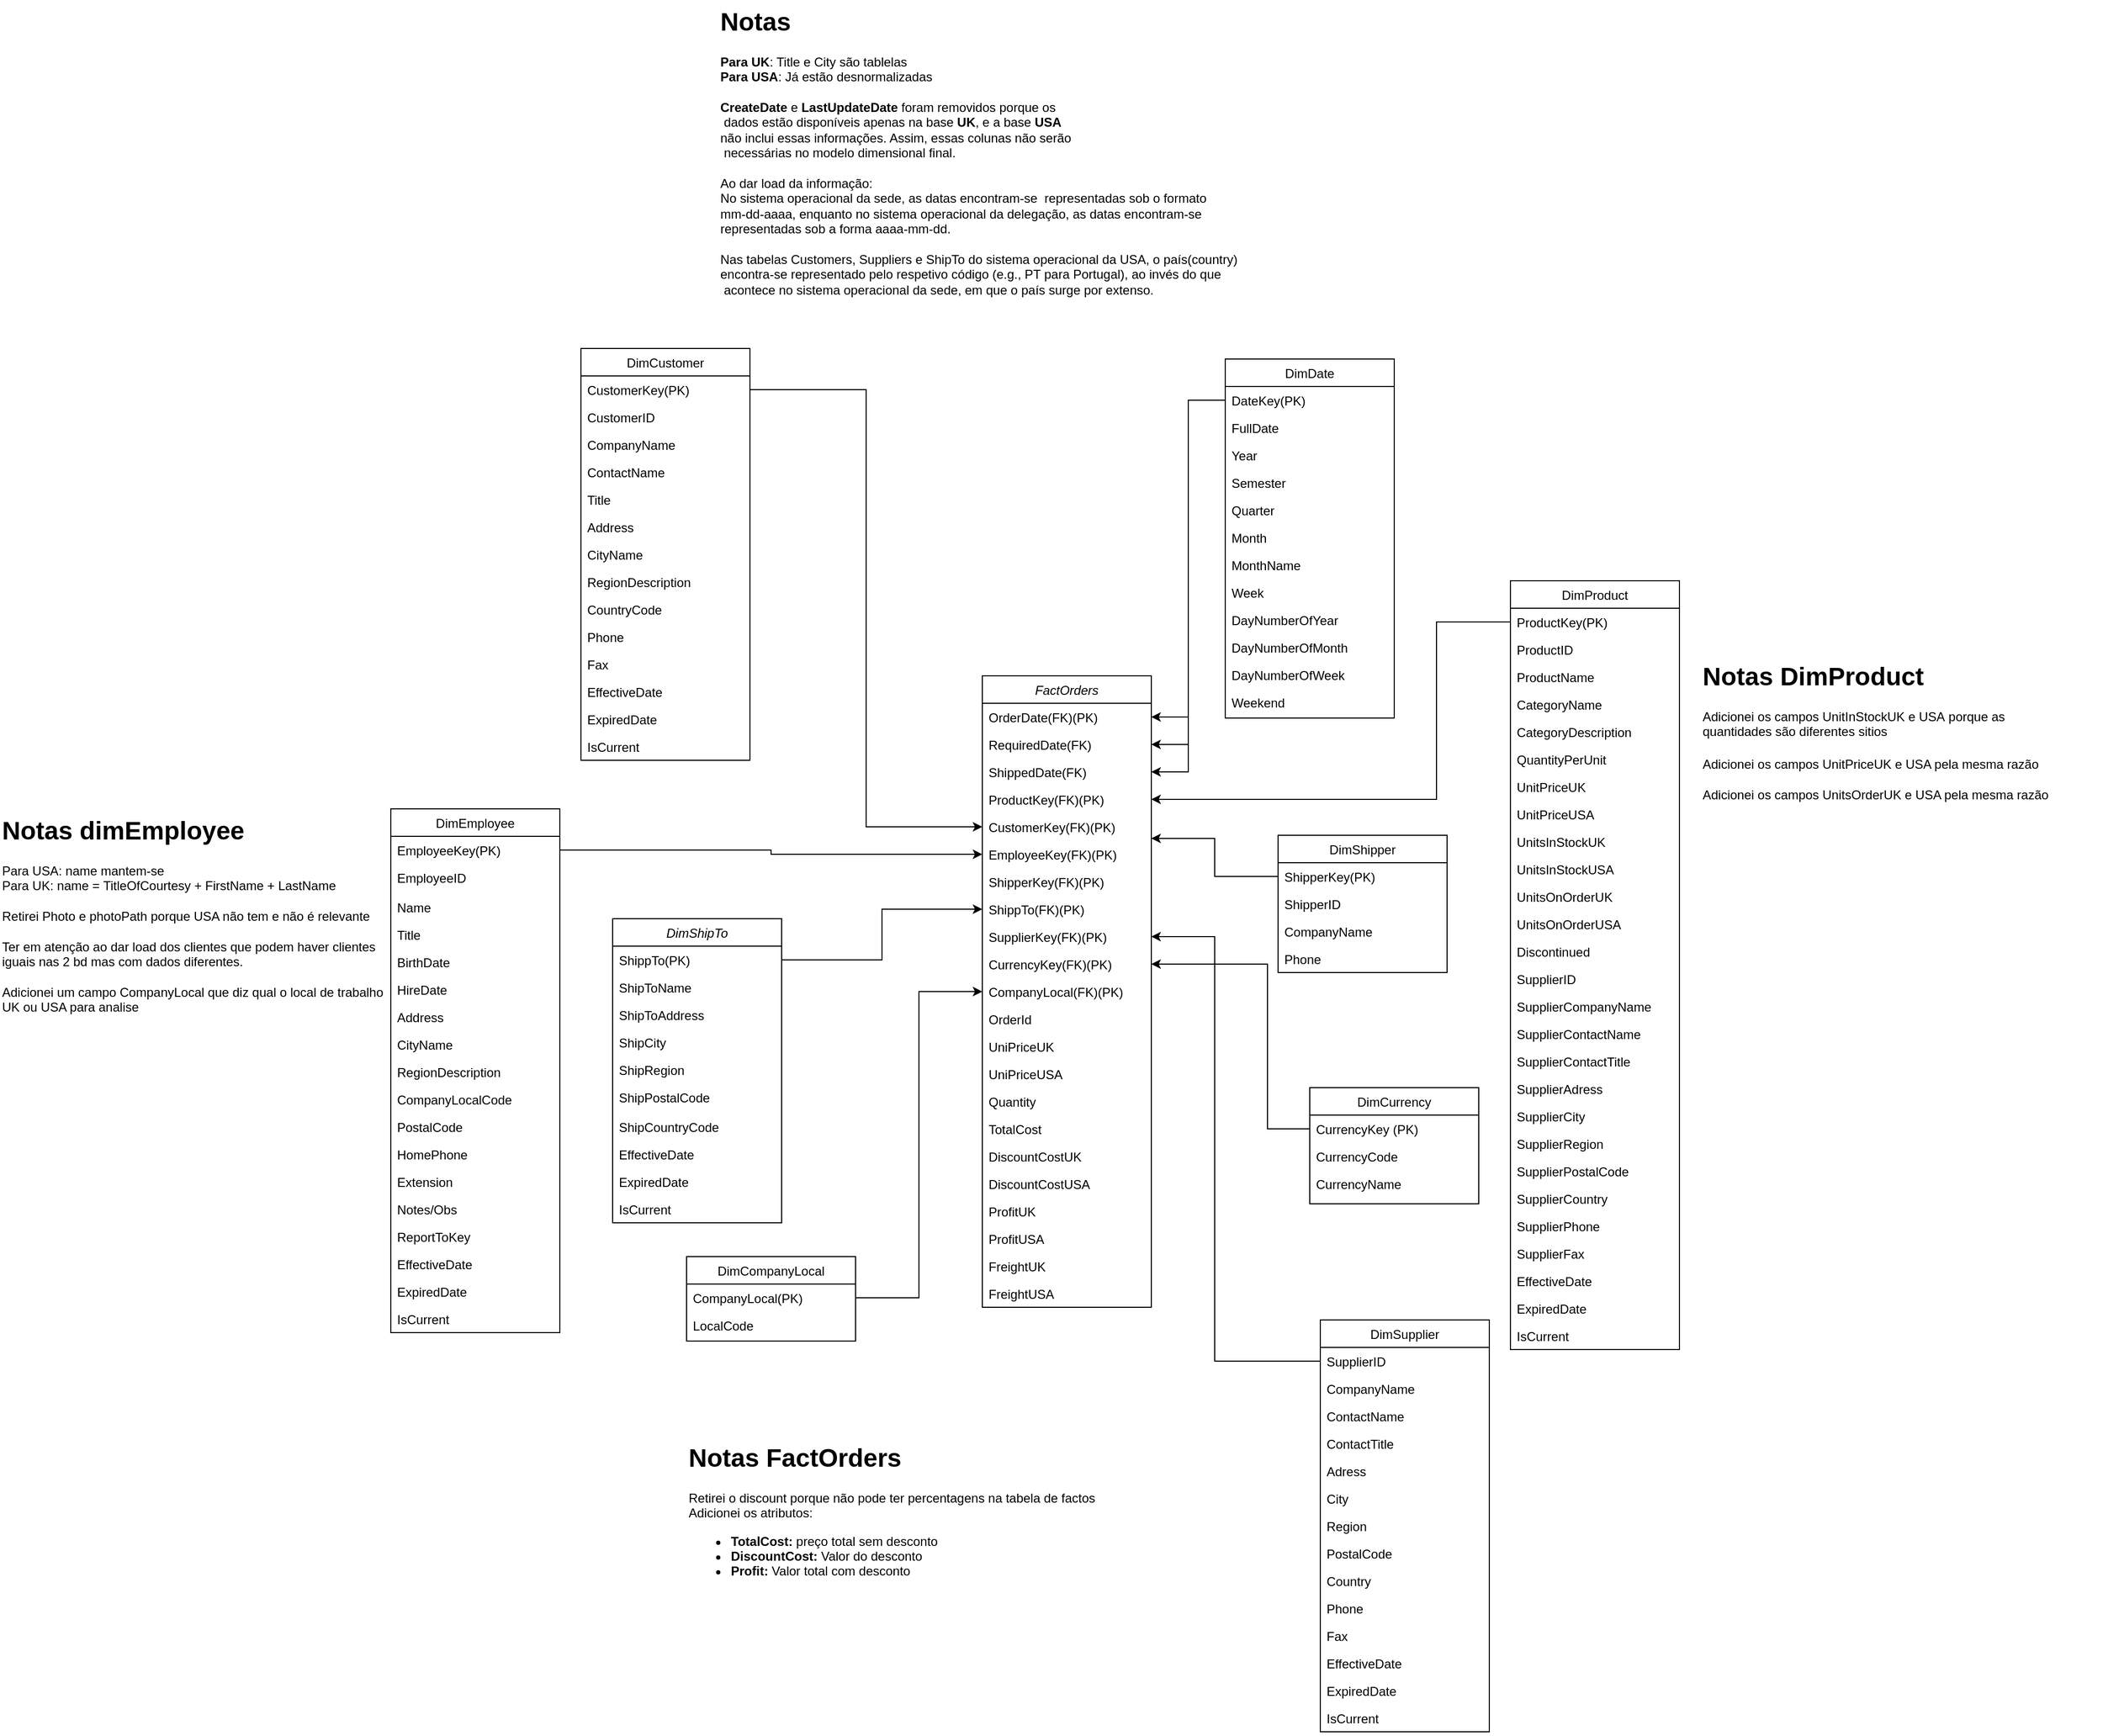 <mxfile version="25.0.3">
  <diagram id="C5RBs43oDa-KdzZeNtuy" name="Page-1">
    <mxGraphModel dx="1827" dy="2876" grid="1" gridSize="10" guides="1" tooltips="1" connect="1" arrows="1" fold="1" page="1" pageScale="1" pageWidth="827" pageHeight="1169" math="0" shadow="0">
      <root>
        <mxCell id="WIyWlLk6GJQsqaUBKTNV-0" />
        <mxCell id="WIyWlLk6GJQsqaUBKTNV-1" parent="WIyWlLk6GJQsqaUBKTNV-0" />
        <mxCell id="zkfFHV4jXpPFQw0GAbJ--0" value="FactOrders" style="swimlane;fontStyle=2;align=center;verticalAlign=top;childLayout=stackLayout;horizontal=1;startSize=26;horizontalStack=0;resizeParent=1;resizeLast=0;collapsible=1;marginBottom=0;rounded=0;shadow=0;strokeWidth=1;" parent="WIyWlLk6GJQsqaUBKTNV-1" vertex="1">
          <mxGeometry x="490" y="-560" width="160" height="598" as="geometry">
            <mxRectangle x="230" y="140" width="160" height="26" as="alternateBounds" />
          </mxGeometry>
        </mxCell>
        <mxCell id="yA6aeqdoymJUBPwYVdXy-16" value="OrderDate(FK)(PK)" style="text;align=left;verticalAlign=top;spacingLeft=4;spacingRight=4;overflow=hidden;rotatable=0;points=[[0,0.5],[1,0.5]];portConstraint=eastwest;" parent="zkfFHV4jXpPFQw0GAbJ--0" vertex="1">
          <mxGeometry y="26" width="160" height="26" as="geometry" />
        </mxCell>
        <mxCell id="yA6aeqdoymJUBPwYVdXy-17" value="RequiredDate(FK)" style="text;align=left;verticalAlign=top;spacingLeft=4;spacingRight=4;overflow=hidden;rotatable=0;points=[[0,0.5],[1,0.5]];portConstraint=eastwest;" parent="zkfFHV4jXpPFQw0GAbJ--0" vertex="1">
          <mxGeometry y="52" width="160" height="26" as="geometry" />
        </mxCell>
        <mxCell id="yA6aeqdoymJUBPwYVdXy-18" value="ShippedDate(FK)" style="text;align=left;verticalAlign=top;spacingLeft=4;spacingRight=4;overflow=hidden;rotatable=0;points=[[0,0.5],[1,0.5]];portConstraint=eastwest;" parent="zkfFHV4jXpPFQw0GAbJ--0" vertex="1">
          <mxGeometry y="78" width="160" height="26" as="geometry" />
        </mxCell>
        <mxCell id="yA6aeqdoymJUBPwYVdXy-2" value="ProductKey(FK)(PK)" style="text;align=left;verticalAlign=top;spacingLeft=4;spacingRight=4;overflow=hidden;rotatable=0;points=[[0,0.5],[1,0.5]];portConstraint=eastwest;" parent="zkfFHV4jXpPFQw0GAbJ--0" vertex="1">
          <mxGeometry y="104" width="160" height="26" as="geometry" />
        </mxCell>
        <mxCell id="yA6aeqdoymJUBPwYVdXy-3" value="CustomerKey(FK)(PK)" style="text;align=left;verticalAlign=top;spacingLeft=4;spacingRight=4;overflow=hidden;rotatable=0;points=[[0,0.5],[1,0.5]];portConstraint=eastwest;" parent="zkfFHV4jXpPFQw0GAbJ--0" vertex="1">
          <mxGeometry y="130" width="160" height="26" as="geometry" />
        </mxCell>
        <mxCell id="yA6aeqdoymJUBPwYVdXy-4" value="EmployeeKey(FK)(PK)" style="text;align=left;verticalAlign=top;spacingLeft=4;spacingRight=4;overflow=hidden;rotatable=0;points=[[0,0.5],[1,0.5]];portConstraint=eastwest;" parent="zkfFHV4jXpPFQw0GAbJ--0" vertex="1">
          <mxGeometry y="156" width="160" height="26" as="geometry" />
        </mxCell>
        <mxCell id="yA6aeqdoymJUBPwYVdXy-5" value="ShipperKey(FK)(PK)" style="text;align=left;verticalAlign=top;spacingLeft=4;spacingRight=4;overflow=hidden;rotatable=0;points=[[0,0.5],[1,0.5]];portConstraint=eastwest;" parent="zkfFHV4jXpPFQw0GAbJ--0" vertex="1">
          <mxGeometry y="182" width="160" height="26" as="geometry" />
        </mxCell>
        <mxCell id="lm99K4qZOsmFevTNyzuz-30" value="ShippTo(FK)(PK)" style="text;align=left;verticalAlign=top;spacingLeft=4;spacingRight=4;overflow=hidden;rotatable=0;points=[[0,0.5],[1,0.5]];portConstraint=eastwest;" parent="zkfFHV4jXpPFQw0GAbJ--0" vertex="1">
          <mxGeometry y="208" width="160" height="26" as="geometry" />
        </mxCell>
        <mxCell id="iyjO9ikdfA51vjeiFOem-29" value="SupplierKey(FK)(PK)" style="text;align=left;verticalAlign=top;spacingLeft=4;spacingRight=4;overflow=hidden;rotatable=0;points=[[0,0.5],[1,0.5]];portConstraint=eastwest;" vertex="1" parent="zkfFHV4jXpPFQw0GAbJ--0">
          <mxGeometry y="234" width="160" height="26" as="geometry" />
        </mxCell>
        <mxCell id="0uUg_Qf85z2pmZD3QdDn-9" value="CurrencyKey(FK)(PK)" style="text;align=left;verticalAlign=top;spacingLeft=4;spacingRight=4;overflow=hidden;rotatable=0;points=[[0,0.5],[1,0.5]];portConstraint=eastwest;" parent="zkfFHV4jXpPFQw0GAbJ--0" vertex="1">
          <mxGeometry y="260" width="160" height="26" as="geometry" />
        </mxCell>
        <mxCell id="DVV7s7vx4IRJiay93W3z-13" value="CompanyLocal(FK)(PK)" style="text;align=left;verticalAlign=top;spacingLeft=4;spacingRight=4;overflow=hidden;rotatable=0;points=[[0,0.5],[1,0.5]];portConstraint=eastwest;" parent="zkfFHV4jXpPFQw0GAbJ--0" vertex="1">
          <mxGeometry y="286" width="160" height="26" as="geometry" />
        </mxCell>
        <mxCell id="0uUg_Qf85z2pmZD3QdDn-2" value="OrderId" style="text;align=left;verticalAlign=top;spacingLeft=4;spacingRight=4;overflow=hidden;rotatable=0;points=[[0,0.5],[1,0.5]];portConstraint=eastwest;" parent="zkfFHV4jXpPFQw0GAbJ--0" vertex="1">
          <mxGeometry y="312" width="160" height="26" as="geometry" />
        </mxCell>
        <mxCell id="yA6aeqdoymJUBPwYVdXy-13" value="UniPriceUK" style="text;align=left;verticalAlign=top;spacingLeft=4;spacingRight=4;overflow=hidden;rotatable=0;points=[[0,0.5],[1,0.5]];portConstraint=eastwest;" parent="zkfFHV4jXpPFQw0GAbJ--0" vertex="1">
          <mxGeometry y="338" width="160" height="26" as="geometry" />
        </mxCell>
        <mxCell id="iyjO9ikdfA51vjeiFOem-31" value="UniPriceUSA" style="text;align=left;verticalAlign=top;spacingLeft=4;spacingRight=4;overflow=hidden;rotatable=0;points=[[0,0.5],[1,0.5]];portConstraint=eastwest;" vertex="1" parent="zkfFHV4jXpPFQw0GAbJ--0">
          <mxGeometry y="364" width="160" height="26" as="geometry" />
        </mxCell>
        <mxCell id="yA6aeqdoymJUBPwYVdXy-14" value="Quantity" style="text;align=left;verticalAlign=top;spacingLeft=4;spacingRight=4;overflow=hidden;rotatable=0;points=[[0,0.5],[1,0.5]];portConstraint=eastwest;" parent="zkfFHV4jXpPFQw0GAbJ--0" vertex="1">
          <mxGeometry y="390" width="160" height="26" as="geometry" />
        </mxCell>
        <mxCell id="DVV7s7vx4IRJiay93W3z-18" value="TotalCost" style="text;align=left;verticalAlign=top;spacingLeft=4;spacingRight=4;overflow=hidden;rotatable=0;points=[[0,0.5],[1,0.5]];portConstraint=eastwest;" parent="zkfFHV4jXpPFQw0GAbJ--0" vertex="1">
          <mxGeometry y="416" width="160" height="26" as="geometry" />
        </mxCell>
        <mxCell id="DVV7s7vx4IRJiay93W3z-17" value="DiscountCostUK" style="text;align=left;verticalAlign=top;spacingLeft=4;spacingRight=4;overflow=hidden;rotatable=0;points=[[0,0.5],[1,0.5]];portConstraint=eastwest;" parent="zkfFHV4jXpPFQw0GAbJ--0" vertex="1">
          <mxGeometry y="442" width="160" height="26" as="geometry" />
        </mxCell>
        <mxCell id="iyjO9ikdfA51vjeiFOem-32" value="DiscountCostUSA" style="text;align=left;verticalAlign=top;spacingLeft=4;spacingRight=4;overflow=hidden;rotatable=0;points=[[0,0.5],[1,0.5]];portConstraint=eastwest;" vertex="1" parent="zkfFHV4jXpPFQw0GAbJ--0">
          <mxGeometry y="468" width="160" height="26" as="geometry" />
        </mxCell>
        <mxCell id="yA6aeqdoymJUBPwYVdXy-11" value="ProfitUK" style="text;align=left;verticalAlign=top;spacingLeft=4;spacingRight=4;overflow=hidden;rotatable=0;points=[[0,0.5],[1,0.5]];portConstraint=eastwest;" parent="zkfFHV4jXpPFQw0GAbJ--0" vertex="1">
          <mxGeometry y="494" width="160" height="26" as="geometry" />
        </mxCell>
        <mxCell id="iyjO9ikdfA51vjeiFOem-33" value="ProfitUSA" style="text;align=left;verticalAlign=top;spacingLeft=4;spacingRight=4;overflow=hidden;rotatable=0;points=[[0,0.5],[1,0.5]];portConstraint=eastwest;" vertex="1" parent="zkfFHV4jXpPFQw0GAbJ--0">
          <mxGeometry y="520" width="160" height="26" as="geometry" />
        </mxCell>
        <mxCell id="yA6aeqdoymJUBPwYVdXy-19" value="FreightUK" style="text;align=left;verticalAlign=top;spacingLeft=4;spacingRight=4;overflow=hidden;rotatable=0;points=[[0,0.5],[1,0.5]];portConstraint=eastwest;" parent="zkfFHV4jXpPFQw0GAbJ--0" vertex="1">
          <mxGeometry y="546" width="160" height="26" as="geometry" />
        </mxCell>
        <mxCell id="iyjO9ikdfA51vjeiFOem-34" value="FreightUSA" style="text;align=left;verticalAlign=top;spacingLeft=4;spacingRight=4;overflow=hidden;rotatable=0;points=[[0,0.5],[1,0.5]];portConstraint=eastwest;" vertex="1" parent="zkfFHV4jXpPFQw0GAbJ--0">
          <mxGeometry y="572" width="160" height="26" as="geometry" />
        </mxCell>
        <mxCell id="zkfFHV4jXpPFQw0GAbJ--6" value="DimProduct" style="swimlane;fontStyle=0;align=center;verticalAlign=top;childLayout=stackLayout;horizontal=1;startSize=26;horizontalStack=0;resizeParent=1;resizeLast=0;collapsible=1;marginBottom=0;rounded=0;shadow=0;strokeWidth=1;" parent="WIyWlLk6GJQsqaUBKTNV-1" vertex="1">
          <mxGeometry x="990" y="-650" width="160" height="728" as="geometry">
            <mxRectangle x="130" y="380" width="160" height="26" as="alternateBounds" />
          </mxGeometry>
        </mxCell>
        <mxCell id="zkfFHV4jXpPFQw0GAbJ--7" value="ProductKey(PK)" style="text;align=left;verticalAlign=top;spacingLeft=4;spacingRight=4;overflow=hidden;rotatable=0;points=[[0,0.5],[1,0.5]];portConstraint=eastwest;" parent="zkfFHV4jXpPFQw0GAbJ--6" vertex="1">
          <mxGeometry y="26" width="160" height="26" as="geometry" />
        </mxCell>
        <mxCell id="0uUg_Qf85z2pmZD3QdDn-0" style="edgeStyle=orthogonalEdgeStyle;rounded=0;orthogonalLoop=1;jettySize=auto;html=1;exitX=0;exitY=0.5;exitDx=0;exitDy=0;" parent="zkfFHV4jXpPFQw0GAbJ--6" source="zkfFHV4jXpPFQw0GAbJ--8" edge="1">
          <mxGeometry relative="1" as="geometry">
            <mxPoint y="65.143" as="targetPoint" />
          </mxGeometry>
        </mxCell>
        <mxCell id="zkfFHV4jXpPFQw0GAbJ--8" value="ProductID" style="text;align=left;verticalAlign=top;spacingLeft=4;spacingRight=4;overflow=hidden;rotatable=0;points=[[0,0.5],[1,0.5]];portConstraint=eastwest;rounded=0;shadow=0;html=0;" parent="zkfFHV4jXpPFQw0GAbJ--6" vertex="1">
          <mxGeometry y="52" width="160" height="26" as="geometry" />
        </mxCell>
        <mxCell id="zkfFHV4jXpPFQw0GAbJ--10" value="ProductName" style="text;align=left;verticalAlign=top;spacingLeft=4;spacingRight=4;overflow=hidden;rotatable=0;points=[[0,0.5],[1,0.5]];portConstraint=eastwest;fontStyle=0" parent="zkfFHV4jXpPFQw0GAbJ--6" vertex="1">
          <mxGeometry y="78" width="160" height="26" as="geometry" />
        </mxCell>
        <mxCell id="yA6aeqdoymJUBPwYVdXy-37" value="CategoryName" style="text;align=left;verticalAlign=top;spacingLeft=4;spacingRight=4;overflow=hidden;rotatable=0;points=[[0,0.5],[1,0.5]];portConstraint=eastwest;" parent="zkfFHV4jXpPFQw0GAbJ--6" vertex="1">
          <mxGeometry y="104" width="160" height="26" as="geometry" />
        </mxCell>
        <mxCell id="yA6aeqdoymJUBPwYVdXy-39" value="CategoryDescription" style="text;align=left;verticalAlign=top;spacingLeft=4;spacingRight=4;overflow=hidden;rotatable=0;points=[[0,0.5],[1,0.5]];portConstraint=eastwest;" parent="zkfFHV4jXpPFQw0GAbJ--6" vertex="1">
          <mxGeometry y="130" width="160" height="26" as="geometry" />
        </mxCell>
        <mxCell id="yA6aeqdoymJUBPwYVdXy-40" value="QuantityPerUnit" style="text;align=left;verticalAlign=top;spacingLeft=4;spacingRight=4;overflow=hidden;rotatable=0;points=[[0,0.5],[1,0.5]];portConstraint=eastwest;" parent="zkfFHV4jXpPFQw0GAbJ--6" vertex="1">
          <mxGeometry y="156" width="160" height="26" as="geometry" />
        </mxCell>
        <mxCell id="yA6aeqdoymJUBPwYVdXy-41" value="UnitPriceUK" style="text;align=left;verticalAlign=top;spacingLeft=4;spacingRight=4;overflow=hidden;rotatable=0;points=[[0,0.5],[1,0.5]];portConstraint=eastwest;" parent="zkfFHV4jXpPFQw0GAbJ--6" vertex="1">
          <mxGeometry y="182" width="160" height="26" as="geometry" />
        </mxCell>
        <mxCell id="DVV7s7vx4IRJiay93W3z-2" value="UnitPriceUSA" style="text;align=left;verticalAlign=top;spacingLeft=4;spacingRight=4;overflow=hidden;rotatable=0;points=[[0,0.5],[1,0.5]];portConstraint=eastwest;" parent="zkfFHV4jXpPFQw0GAbJ--6" vertex="1">
          <mxGeometry y="208" width="160" height="26" as="geometry" />
        </mxCell>
        <mxCell id="yA6aeqdoymJUBPwYVdXy-43" value="UnitsInStockUK" style="text;align=left;verticalAlign=top;spacingLeft=4;spacingRight=4;overflow=hidden;rotatable=0;points=[[0,0.5],[1,0.5]];portConstraint=eastwest;" parent="zkfFHV4jXpPFQw0GAbJ--6" vertex="1">
          <mxGeometry y="234" width="160" height="26" as="geometry" />
        </mxCell>
        <mxCell id="DVV7s7vx4IRJiay93W3z-0" value="UnitsInStockUSA" style="text;align=left;verticalAlign=top;spacingLeft=4;spacingRight=4;overflow=hidden;rotatable=0;points=[[0,0.5],[1,0.5]];portConstraint=eastwest;" parent="zkfFHV4jXpPFQw0GAbJ--6" vertex="1">
          <mxGeometry y="260" width="160" height="26" as="geometry" />
        </mxCell>
        <mxCell id="yA6aeqdoymJUBPwYVdXy-42" value="UnitsOnOrderUK&#xa;" style="text;align=left;verticalAlign=top;spacingLeft=4;spacingRight=4;overflow=hidden;rotatable=0;points=[[0,0.5],[1,0.5]];portConstraint=eastwest;" parent="zkfFHV4jXpPFQw0GAbJ--6" vertex="1">
          <mxGeometry y="286" width="160" height="26" as="geometry" />
        </mxCell>
        <mxCell id="DVV7s7vx4IRJiay93W3z-16" value="UnitsOnOrderUSA" style="text;align=left;verticalAlign=top;spacingLeft=4;spacingRight=4;overflow=hidden;rotatable=0;points=[[0,0.5],[1,0.5]];portConstraint=eastwest;" parent="zkfFHV4jXpPFQw0GAbJ--6" vertex="1">
          <mxGeometry y="312" width="160" height="26" as="geometry" />
        </mxCell>
        <mxCell id="yA6aeqdoymJUBPwYVdXy-38" value="Discontinued" style="text;align=left;verticalAlign=top;spacingLeft=4;spacingRight=4;overflow=hidden;rotatable=0;points=[[0,0.5],[1,0.5]];portConstraint=eastwest;" parent="zkfFHV4jXpPFQw0GAbJ--6" vertex="1">
          <mxGeometry y="338" width="160" height="26" as="geometry" />
        </mxCell>
        <mxCell id="lm99K4qZOsmFevTNyzuz-33" value="SupplierID" style="text;align=left;verticalAlign=top;spacingLeft=4;spacingRight=4;overflow=hidden;rotatable=0;points=[[0,0.5],[1,0.5]];portConstraint=eastwest;" parent="zkfFHV4jXpPFQw0GAbJ--6" vertex="1">
          <mxGeometry y="364" width="160" height="26" as="geometry" />
        </mxCell>
        <mxCell id="lm99K4qZOsmFevTNyzuz-40" value="SupplierCompanyName" style="text;align=left;verticalAlign=top;spacingLeft=4;spacingRight=4;overflow=hidden;rotatable=0;points=[[0,0.5],[1,0.5]];portConstraint=eastwest;" parent="zkfFHV4jXpPFQw0GAbJ--6" vertex="1">
          <mxGeometry y="390" width="160" height="26" as="geometry" />
        </mxCell>
        <mxCell id="lm99K4qZOsmFevTNyzuz-41" value="SupplierContactName" style="text;align=left;verticalAlign=top;spacingLeft=4;spacingRight=4;overflow=hidden;rotatable=0;points=[[0,0.5],[1,0.5]];portConstraint=eastwest;" parent="zkfFHV4jXpPFQw0GAbJ--6" vertex="1">
          <mxGeometry y="416" width="160" height="26" as="geometry" />
        </mxCell>
        <mxCell id="lm99K4qZOsmFevTNyzuz-46" value="SupplierContactTitle" style="text;align=left;verticalAlign=top;spacingLeft=4;spacingRight=4;overflow=hidden;rotatable=0;points=[[0,0.5],[1,0.5]];portConstraint=eastwest;" parent="zkfFHV4jXpPFQw0GAbJ--6" vertex="1">
          <mxGeometry y="442" width="160" height="26" as="geometry" />
        </mxCell>
        <mxCell id="lm99K4qZOsmFevTNyzuz-47" value="SupplierAdress" style="text;align=left;verticalAlign=top;spacingLeft=4;spacingRight=4;overflow=hidden;rotatable=0;points=[[0,0.5],[1,0.5]];portConstraint=eastwest;" parent="zkfFHV4jXpPFQw0GAbJ--6" vertex="1">
          <mxGeometry y="468" width="160" height="26" as="geometry" />
        </mxCell>
        <mxCell id="lm99K4qZOsmFevTNyzuz-49" value="SupplierCity" style="text;align=left;verticalAlign=top;spacingLeft=4;spacingRight=4;overflow=hidden;rotatable=0;points=[[0,0.5],[1,0.5]];portConstraint=eastwest;" parent="zkfFHV4jXpPFQw0GAbJ--6" vertex="1">
          <mxGeometry y="494" width="160" height="26" as="geometry" />
        </mxCell>
        <mxCell id="lm99K4qZOsmFevTNyzuz-48" value="SupplierRegion&#xa;" style="text;align=left;verticalAlign=top;spacingLeft=4;spacingRight=4;overflow=hidden;rotatable=0;points=[[0,0.5],[1,0.5]];portConstraint=eastwest;" parent="zkfFHV4jXpPFQw0GAbJ--6" vertex="1">
          <mxGeometry y="520" width="160" height="26" as="geometry" />
        </mxCell>
        <mxCell id="lm99K4qZOsmFevTNyzuz-45" value="SupplierPostalCode" style="text;align=left;verticalAlign=top;spacingLeft=4;spacingRight=4;overflow=hidden;rotatable=0;points=[[0,0.5],[1,0.5]];portConstraint=eastwest;" parent="zkfFHV4jXpPFQw0GAbJ--6" vertex="1">
          <mxGeometry y="546" width="160" height="26" as="geometry" />
        </mxCell>
        <mxCell id="lm99K4qZOsmFevTNyzuz-42" value="SupplierCountry" style="text;align=left;verticalAlign=top;spacingLeft=4;spacingRight=4;overflow=hidden;rotatable=0;points=[[0,0.5],[1,0.5]];portConstraint=eastwest;" parent="zkfFHV4jXpPFQw0GAbJ--6" vertex="1">
          <mxGeometry y="572" width="160" height="26" as="geometry" />
        </mxCell>
        <mxCell id="lm99K4qZOsmFevTNyzuz-44" value="SupplierPhone" style="text;align=left;verticalAlign=top;spacingLeft=4;spacingRight=4;overflow=hidden;rotatable=0;points=[[0,0.5],[1,0.5]];portConstraint=eastwest;" parent="zkfFHV4jXpPFQw0GAbJ--6" vertex="1">
          <mxGeometry y="598" width="160" height="26" as="geometry" />
        </mxCell>
        <mxCell id="lm99K4qZOsmFevTNyzuz-43" value="SupplierFax" style="text;align=left;verticalAlign=top;spacingLeft=4;spacingRight=4;overflow=hidden;rotatable=0;points=[[0,0.5],[1,0.5]];portConstraint=eastwest;" parent="zkfFHV4jXpPFQw0GAbJ--6" vertex="1">
          <mxGeometry y="624" width="160" height="26" as="geometry" />
        </mxCell>
        <mxCell id="yA6aeqdoymJUBPwYVdXy-36" value="EffectiveDate" style="text;align=left;verticalAlign=top;spacingLeft=4;spacingRight=4;overflow=hidden;rotatable=0;points=[[0,0.5],[1,0.5]];portConstraint=eastwest;" parent="zkfFHV4jXpPFQw0GAbJ--6" vertex="1">
          <mxGeometry y="650" width="160" height="26" as="geometry" />
        </mxCell>
        <mxCell id="yA6aeqdoymJUBPwYVdXy-44" value=" ExpiredDate" style="text;align=left;verticalAlign=top;spacingLeft=4;spacingRight=4;overflow=hidden;rotatable=0;points=[[0,0.5],[1,0.5]];portConstraint=eastwest;" parent="zkfFHV4jXpPFQw0GAbJ--6" vertex="1">
          <mxGeometry y="676" width="160" height="26" as="geometry" />
        </mxCell>
        <mxCell id="0uUg_Qf85z2pmZD3QdDn-12" value="IsCurrent" style="text;align=left;verticalAlign=top;spacingLeft=4;spacingRight=4;overflow=hidden;rotatable=0;points=[[0,0.5],[1,0.5]];portConstraint=eastwest;" parent="zkfFHV4jXpPFQw0GAbJ--6" vertex="1">
          <mxGeometry y="702" width="160" height="26" as="geometry" />
        </mxCell>
        <mxCell id="yA6aeqdoymJUBPwYVdXy-33" style="edgeStyle=orthogonalEdgeStyle;rounded=0;orthogonalLoop=1;jettySize=auto;html=1;exitX=1;exitY=0.5;exitDx=0;exitDy=0;" parent="WIyWlLk6GJQsqaUBKTNV-1" source="zkfFHV4jXpPFQw0GAbJ--18" target="yA6aeqdoymJUBPwYVdXy-3" edge="1">
          <mxGeometry relative="1" as="geometry">
            <mxPoint x="490.0" y="-391.0" as="targetPoint" />
          </mxGeometry>
        </mxCell>
        <mxCell id="zkfFHV4jXpPFQw0GAbJ--17" value="DimCustomer" style="swimlane;fontStyle=0;align=center;verticalAlign=top;childLayout=stackLayout;horizontal=1;startSize=26;horizontalStack=0;resizeParent=1;resizeLast=0;collapsible=1;marginBottom=0;rounded=0;shadow=0;strokeWidth=1;" parent="WIyWlLk6GJQsqaUBKTNV-1" vertex="1">
          <mxGeometry x="110" y="-870" width="160" height="390" as="geometry">
            <mxRectangle x="550" y="140" width="160" height="26" as="alternateBounds" />
          </mxGeometry>
        </mxCell>
        <mxCell id="zkfFHV4jXpPFQw0GAbJ--18" value="CustomerKey(PK)" style="text;align=left;verticalAlign=top;spacingLeft=4;spacingRight=4;overflow=hidden;rotatable=0;points=[[0,0.5],[1,0.5]];portConstraint=eastwest;" parent="zkfFHV4jXpPFQw0GAbJ--17" vertex="1">
          <mxGeometry y="26" width="160" height="26" as="geometry" />
        </mxCell>
        <mxCell id="zkfFHV4jXpPFQw0GAbJ--19" value="CustomerID" style="text;align=left;verticalAlign=top;spacingLeft=4;spacingRight=4;overflow=hidden;rotatable=0;points=[[0,0.5],[1,0.5]];portConstraint=eastwest;rounded=0;shadow=0;html=0;" parent="zkfFHV4jXpPFQw0GAbJ--17" vertex="1">
          <mxGeometry y="52" width="160" height="26" as="geometry" />
        </mxCell>
        <mxCell id="zkfFHV4jXpPFQw0GAbJ--20" value="CompanyName" style="text;align=left;verticalAlign=top;spacingLeft=4;spacingRight=4;overflow=hidden;rotatable=0;points=[[0,0.5],[1,0.5]];portConstraint=eastwest;rounded=0;shadow=0;html=0;" parent="zkfFHV4jXpPFQw0GAbJ--17" vertex="1">
          <mxGeometry y="78" width="160" height="26" as="geometry" />
        </mxCell>
        <mxCell id="zkfFHV4jXpPFQw0GAbJ--21" value="ContactName" style="text;align=left;verticalAlign=top;spacingLeft=4;spacingRight=4;overflow=hidden;rotatable=0;points=[[0,0.5],[1,0.5]];portConstraint=eastwest;rounded=0;shadow=0;html=0;" parent="zkfFHV4jXpPFQw0GAbJ--17" vertex="1">
          <mxGeometry y="104" width="160" height="26" as="geometry" />
        </mxCell>
        <mxCell id="zkfFHV4jXpPFQw0GAbJ--22" value="Title" style="text;align=left;verticalAlign=top;spacingLeft=4;spacingRight=4;overflow=hidden;rotatable=0;points=[[0,0.5],[1,0.5]];portConstraint=eastwest;rounded=0;shadow=0;html=0;" parent="zkfFHV4jXpPFQw0GAbJ--17" vertex="1">
          <mxGeometry y="130" width="160" height="26" as="geometry" />
        </mxCell>
        <mxCell id="zkfFHV4jXpPFQw0GAbJ--24" value="Address" style="text;align=left;verticalAlign=top;spacingLeft=4;spacingRight=4;overflow=hidden;rotatable=0;points=[[0,0.5],[1,0.5]];portConstraint=eastwest;" parent="zkfFHV4jXpPFQw0GAbJ--17" vertex="1">
          <mxGeometry y="156" width="160" height="26" as="geometry" />
        </mxCell>
        <mxCell id="zkfFHV4jXpPFQw0GAbJ--25" value="CityName" style="text;align=left;verticalAlign=top;spacingLeft=4;spacingRight=4;overflow=hidden;rotatable=0;points=[[0,0.5],[1,0.5]];portConstraint=eastwest;" parent="zkfFHV4jXpPFQw0GAbJ--17" vertex="1">
          <mxGeometry y="182" width="160" height="26" as="geometry" />
        </mxCell>
        <mxCell id="yA6aeqdoymJUBPwYVdXy-27" value="RegionDescription" style="text;align=left;verticalAlign=top;spacingLeft=4;spacingRight=4;overflow=hidden;rotatable=0;points=[[0,0.5],[1,0.5]];portConstraint=eastwest;" parent="zkfFHV4jXpPFQw0GAbJ--17" vertex="1">
          <mxGeometry y="208" width="160" height="26" as="geometry" />
        </mxCell>
        <mxCell id="yA6aeqdoymJUBPwYVdXy-28" value="CountryCode" style="text;align=left;verticalAlign=top;spacingLeft=4;spacingRight=4;overflow=hidden;rotatable=0;points=[[0,0.5],[1,0.5]];portConstraint=eastwest;" parent="zkfFHV4jXpPFQw0GAbJ--17" vertex="1">
          <mxGeometry y="234" width="160" height="26" as="geometry" />
        </mxCell>
        <mxCell id="yA6aeqdoymJUBPwYVdXy-29" value="Phone" style="text;align=left;verticalAlign=top;spacingLeft=4;spacingRight=4;overflow=hidden;rotatable=0;points=[[0,0.5],[1,0.5]];portConstraint=eastwest;" parent="zkfFHV4jXpPFQw0GAbJ--17" vertex="1">
          <mxGeometry y="260" width="160" height="26" as="geometry" />
        </mxCell>
        <mxCell id="yA6aeqdoymJUBPwYVdXy-30" value="Fax" style="text;align=left;verticalAlign=top;spacingLeft=4;spacingRight=4;overflow=hidden;rotatable=0;points=[[0,0.5],[1,0.5]];portConstraint=eastwest;" parent="zkfFHV4jXpPFQw0GAbJ--17" vertex="1">
          <mxGeometry y="286" width="160" height="26" as="geometry" />
        </mxCell>
        <mxCell id="yA6aeqdoymJUBPwYVdXy-31" value="EffectiveDate" style="text;align=left;verticalAlign=top;spacingLeft=4;spacingRight=4;overflow=hidden;rotatable=0;points=[[0,0.5],[1,0.5]];portConstraint=eastwest;" parent="zkfFHV4jXpPFQw0GAbJ--17" vertex="1">
          <mxGeometry y="312" width="160" height="26" as="geometry" />
        </mxCell>
        <mxCell id="yA6aeqdoymJUBPwYVdXy-32" value=" ExpiredDate" style="text;align=left;verticalAlign=top;spacingLeft=4;spacingRight=4;overflow=hidden;rotatable=0;points=[[0,0.5],[1,0.5]];portConstraint=eastwest;" parent="zkfFHV4jXpPFQw0GAbJ--17" vertex="1">
          <mxGeometry y="338" width="160" height="26" as="geometry" />
        </mxCell>
        <mxCell id="0uUg_Qf85z2pmZD3QdDn-13" value="IsCurrent" style="text;align=left;verticalAlign=top;spacingLeft=4;spacingRight=4;overflow=hidden;rotatable=0;points=[[0,0.5],[1,0.5]];portConstraint=eastwest;" parent="zkfFHV4jXpPFQw0GAbJ--17" vertex="1">
          <mxGeometry y="364" width="160" height="26" as="geometry" />
        </mxCell>
        <mxCell id="yA6aeqdoymJUBPwYVdXy-46" value="DimEmployee" style="swimlane;fontStyle=0;align=center;verticalAlign=top;childLayout=stackLayout;horizontal=1;startSize=26;horizontalStack=0;resizeParent=1;resizeLast=0;collapsible=1;marginBottom=0;rounded=0;shadow=0;strokeWidth=1;" parent="WIyWlLk6GJQsqaUBKTNV-1" vertex="1">
          <mxGeometry x="-70" y="-434" width="160" height="496" as="geometry">
            <mxRectangle x="550" y="140" width="160" height="26" as="alternateBounds" />
          </mxGeometry>
        </mxCell>
        <mxCell id="yA6aeqdoymJUBPwYVdXy-47" value="EmployeeKey(PK)" style="text;align=left;verticalAlign=top;spacingLeft=4;spacingRight=4;overflow=hidden;rotatable=0;points=[[0,0.5],[1,0.5]];portConstraint=eastwest;" parent="yA6aeqdoymJUBPwYVdXy-46" vertex="1">
          <mxGeometry y="26" width="160" height="26" as="geometry" />
        </mxCell>
        <mxCell id="yA6aeqdoymJUBPwYVdXy-48" value="EmployeeID" style="text;align=left;verticalAlign=top;spacingLeft=4;spacingRight=4;overflow=hidden;rotatable=0;points=[[0,0.5],[1,0.5]];portConstraint=eastwest;rounded=0;shadow=0;html=0;" parent="yA6aeqdoymJUBPwYVdXy-46" vertex="1">
          <mxGeometry y="52" width="160" height="28" as="geometry" />
        </mxCell>
        <mxCell id="yA6aeqdoymJUBPwYVdXy-50" value="Name" style="text;align=left;verticalAlign=top;spacingLeft=4;spacingRight=4;overflow=hidden;rotatable=0;points=[[0,0.5],[1,0.5]];portConstraint=eastwest;rounded=0;shadow=0;html=0;" parent="yA6aeqdoymJUBPwYVdXy-46" vertex="1">
          <mxGeometry y="80" width="160" height="26" as="geometry" />
        </mxCell>
        <mxCell id="yA6aeqdoymJUBPwYVdXy-51" value="Title" style="text;align=left;verticalAlign=top;spacingLeft=4;spacingRight=4;overflow=hidden;rotatable=0;points=[[0,0.5],[1,0.5]];portConstraint=eastwest;rounded=0;shadow=0;html=0;" parent="yA6aeqdoymJUBPwYVdXy-46" vertex="1">
          <mxGeometry y="106" width="160" height="26" as="geometry" />
        </mxCell>
        <mxCell id="yA6aeqdoymJUBPwYVdXy-53" value="BirthDate" style="text;align=left;verticalAlign=top;spacingLeft=4;spacingRight=4;overflow=hidden;rotatable=0;points=[[0,0.5],[1,0.5]];portConstraint=eastwest;" parent="yA6aeqdoymJUBPwYVdXy-46" vertex="1">
          <mxGeometry y="132" width="160" height="26" as="geometry" />
        </mxCell>
        <mxCell id="yA6aeqdoymJUBPwYVdXy-54" value="HireDate" style="text;align=left;verticalAlign=top;spacingLeft=4;spacingRight=4;overflow=hidden;rotatable=0;points=[[0,0.5],[1,0.5]];portConstraint=eastwest;" parent="yA6aeqdoymJUBPwYVdXy-46" vertex="1">
          <mxGeometry y="158" width="160" height="26" as="geometry" />
        </mxCell>
        <mxCell id="yA6aeqdoymJUBPwYVdXy-55" value="Address" style="text;align=left;verticalAlign=top;spacingLeft=4;spacingRight=4;overflow=hidden;rotatable=0;points=[[0,0.5],[1,0.5]];portConstraint=eastwest;" parent="yA6aeqdoymJUBPwYVdXy-46" vertex="1">
          <mxGeometry y="184" width="160" height="26" as="geometry" />
        </mxCell>
        <mxCell id="yA6aeqdoymJUBPwYVdXy-56" value="CityName" style="text;align=left;verticalAlign=top;spacingLeft=4;spacingRight=4;overflow=hidden;rotatable=0;points=[[0,0.5],[1,0.5]];portConstraint=eastwest;" parent="yA6aeqdoymJUBPwYVdXy-46" vertex="1">
          <mxGeometry y="210" width="160" height="26" as="geometry" />
        </mxCell>
        <mxCell id="yA6aeqdoymJUBPwYVdXy-57" value="RegionDescription" style="text;align=left;verticalAlign=top;spacingLeft=4;spacingRight=4;overflow=hidden;rotatable=0;points=[[0,0.5],[1,0.5]];portConstraint=eastwest;" parent="yA6aeqdoymJUBPwYVdXy-46" vertex="1">
          <mxGeometry y="236" width="160" height="26" as="geometry" />
        </mxCell>
        <mxCell id="DVV7s7vx4IRJiay93W3z-7" value="CompanyLocalCode" style="text;align=left;verticalAlign=top;spacingLeft=4;spacingRight=4;overflow=hidden;rotatable=0;points=[[0,0.5],[1,0.5]];portConstraint=eastwest;rounded=0;shadow=0;html=0;" parent="yA6aeqdoymJUBPwYVdXy-46" vertex="1">
          <mxGeometry y="262" width="160" height="26" as="geometry" />
        </mxCell>
        <mxCell id="yA6aeqdoymJUBPwYVdXy-58" value="PostalCode" style="text;align=left;verticalAlign=top;spacingLeft=4;spacingRight=4;overflow=hidden;rotatable=0;points=[[0,0.5],[1,0.5]];portConstraint=eastwest;" parent="yA6aeqdoymJUBPwYVdXy-46" vertex="1">
          <mxGeometry y="288" width="160" height="26" as="geometry" />
        </mxCell>
        <mxCell id="yA6aeqdoymJUBPwYVdXy-59" value="HomePhone" style="text;align=left;verticalAlign=top;spacingLeft=4;spacingRight=4;overflow=hidden;rotatable=0;points=[[0,0.5],[1,0.5]];portConstraint=eastwest;" parent="yA6aeqdoymJUBPwYVdXy-46" vertex="1">
          <mxGeometry y="314" width="160" height="26" as="geometry" />
        </mxCell>
        <mxCell id="2TgmZSRc2o0Kqjt5Dxhu-0" value="Extension" style="text;align=left;verticalAlign=top;spacingLeft=4;spacingRight=4;overflow=hidden;rotatable=0;points=[[0,0.5],[1,0.5]];portConstraint=eastwest;" parent="yA6aeqdoymJUBPwYVdXy-46" vertex="1">
          <mxGeometry y="340" width="160" height="26" as="geometry" />
        </mxCell>
        <mxCell id="2TgmZSRc2o0Kqjt5Dxhu-2" value="Notes/Obs" style="text;align=left;verticalAlign=top;spacingLeft=4;spacingRight=4;overflow=hidden;rotatable=0;points=[[0,0.5],[1,0.5]];portConstraint=eastwest;" parent="yA6aeqdoymJUBPwYVdXy-46" vertex="1">
          <mxGeometry y="366" width="160" height="26" as="geometry" />
        </mxCell>
        <mxCell id="2TgmZSRc2o0Kqjt5Dxhu-3" value="ReportToKey" style="text;align=left;verticalAlign=top;spacingLeft=4;spacingRight=4;overflow=hidden;rotatable=0;points=[[0,0.5],[1,0.5]];portConstraint=eastwest;" parent="yA6aeqdoymJUBPwYVdXy-46" vertex="1">
          <mxGeometry y="392" width="160" height="26" as="geometry" />
        </mxCell>
        <mxCell id="2TgmZSRc2o0Kqjt5Dxhu-5" value="EffectiveDate" style="text;align=left;verticalAlign=top;spacingLeft=4;spacingRight=4;overflow=hidden;rotatable=0;points=[[0,0.5],[1,0.5]];portConstraint=eastwest;" parent="yA6aeqdoymJUBPwYVdXy-46" vertex="1">
          <mxGeometry y="418" width="160" height="26" as="geometry" />
        </mxCell>
        <mxCell id="2TgmZSRc2o0Kqjt5Dxhu-4" value="ExpiredDate" style="text;align=left;verticalAlign=top;spacingLeft=4;spacingRight=4;overflow=hidden;rotatable=0;points=[[0,0.5],[1,0.5]];portConstraint=eastwest;" parent="yA6aeqdoymJUBPwYVdXy-46" vertex="1">
          <mxGeometry y="444" width="160" height="26" as="geometry" />
        </mxCell>
        <mxCell id="0uUg_Qf85z2pmZD3QdDn-14" value="IsCurrent" style="text;align=left;verticalAlign=top;spacingLeft=4;spacingRight=4;overflow=hidden;rotatable=0;points=[[0,0.5],[1,0.5]];portConstraint=eastwest;" parent="yA6aeqdoymJUBPwYVdXy-46" vertex="1">
          <mxGeometry y="470" width="160" height="26" as="geometry" />
        </mxCell>
        <mxCell id="2TgmZSRc2o0Kqjt5Dxhu-8" value="DimDate" style="swimlane;fontStyle=0;align=center;verticalAlign=top;childLayout=stackLayout;horizontal=1;startSize=26;horizontalStack=0;resizeParent=1;resizeLast=0;collapsible=1;marginBottom=0;rounded=0;shadow=0;strokeWidth=1;" parent="WIyWlLk6GJQsqaUBKTNV-1" vertex="1">
          <mxGeometry x="720" y="-860" width="160" height="340" as="geometry">
            <mxRectangle x="130" y="380" width="160" height="26" as="alternateBounds" />
          </mxGeometry>
        </mxCell>
        <mxCell id="2TgmZSRc2o0Kqjt5Dxhu-9" value="DateKey(PK)" style="text;align=left;verticalAlign=top;spacingLeft=4;spacingRight=4;overflow=hidden;rotatable=0;points=[[0,0.5],[1,0.5]];portConstraint=eastwest;" parent="2TgmZSRc2o0Kqjt5Dxhu-8" vertex="1">
          <mxGeometry y="26" width="160" height="26" as="geometry" />
        </mxCell>
        <mxCell id="2TgmZSRc2o0Kqjt5Dxhu-10" value="FullDate" style="text;align=left;verticalAlign=top;spacingLeft=4;spacingRight=4;overflow=hidden;rotatable=0;points=[[0,0.5],[1,0.5]];portConstraint=eastwest;rounded=0;shadow=0;html=0;" parent="2TgmZSRc2o0Kqjt5Dxhu-8" vertex="1">
          <mxGeometry y="52" width="160" height="26" as="geometry" />
        </mxCell>
        <mxCell id="2TgmZSRc2o0Kqjt5Dxhu-11" value="Year" style="text;align=left;verticalAlign=top;spacingLeft=4;spacingRight=4;overflow=hidden;rotatable=0;points=[[0,0.5],[1,0.5]];portConstraint=eastwest;fontStyle=0" parent="2TgmZSRc2o0Kqjt5Dxhu-8" vertex="1">
          <mxGeometry y="78" width="160" height="26" as="geometry" />
        </mxCell>
        <mxCell id="2TgmZSRc2o0Kqjt5Dxhu-12" value="Semester" style="text;align=left;verticalAlign=top;spacingLeft=4;spacingRight=4;overflow=hidden;rotatable=0;points=[[0,0.5],[1,0.5]];portConstraint=eastwest;" parent="2TgmZSRc2o0Kqjt5Dxhu-8" vertex="1">
          <mxGeometry y="104" width="160" height="26" as="geometry" />
        </mxCell>
        <mxCell id="2TgmZSRc2o0Kqjt5Dxhu-13" value="Quarter" style="text;align=left;verticalAlign=top;spacingLeft=4;spacingRight=4;overflow=hidden;rotatable=0;points=[[0,0.5],[1,0.5]];portConstraint=eastwest;" parent="2TgmZSRc2o0Kqjt5Dxhu-8" vertex="1">
          <mxGeometry y="130" width="160" height="26" as="geometry" />
        </mxCell>
        <mxCell id="2TgmZSRc2o0Kqjt5Dxhu-14" value="Month" style="text;align=left;verticalAlign=top;spacingLeft=4;spacingRight=4;overflow=hidden;rotatable=0;points=[[0,0.5],[1,0.5]];portConstraint=eastwest;" parent="2TgmZSRc2o0Kqjt5Dxhu-8" vertex="1">
          <mxGeometry y="156" width="160" height="26" as="geometry" />
        </mxCell>
        <mxCell id="2TgmZSRc2o0Kqjt5Dxhu-15" value="MonthName" style="text;align=left;verticalAlign=top;spacingLeft=4;spacingRight=4;overflow=hidden;rotatable=0;points=[[0,0.5],[1,0.5]];portConstraint=eastwest;" parent="2TgmZSRc2o0Kqjt5Dxhu-8" vertex="1">
          <mxGeometry y="182" width="160" height="26" as="geometry" />
        </mxCell>
        <mxCell id="2TgmZSRc2o0Kqjt5Dxhu-16" value="Week" style="text;align=left;verticalAlign=top;spacingLeft=4;spacingRight=4;overflow=hidden;rotatable=0;points=[[0,0.5],[1,0.5]];portConstraint=eastwest;" parent="2TgmZSRc2o0Kqjt5Dxhu-8" vertex="1">
          <mxGeometry y="208" width="160" height="26" as="geometry" />
        </mxCell>
        <mxCell id="2TgmZSRc2o0Kqjt5Dxhu-17" value="DayNumberOfYear" style="text;align=left;verticalAlign=top;spacingLeft=4;spacingRight=4;overflow=hidden;rotatable=0;points=[[0,0.5],[1,0.5]];portConstraint=eastwest;" parent="2TgmZSRc2o0Kqjt5Dxhu-8" vertex="1">
          <mxGeometry y="234" width="160" height="26" as="geometry" />
        </mxCell>
        <mxCell id="2TgmZSRc2o0Kqjt5Dxhu-18" value="DayNumberOfMonth" style="text;align=left;verticalAlign=top;spacingLeft=4;spacingRight=4;overflow=hidden;rotatable=0;points=[[0,0.5],[1,0.5]];portConstraint=eastwest;" parent="2TgmZSRc2o0Kqjt5Dxhu-8" vertex="1">
          <mxGeometry y="260" width="160" height="26" as="geometry" />
        </mxCell>
        <mxCell id="2TgmZSRc2o0Kqjt5Dxhu-19" value="DayNumberOfWeek" style="text;align=left;verticalAlign=top;spacingLeft=4;spacingRight=4;overflow=hidden;rotatable=0;points=[[0,0.5],[1,0.5]];portConstraint=eastwest;" parent="2TgmZSRc2o0Kqjt5Dxhu-8" vertex="1">
          <mxGeometry y="286" width="160" height="26" as="geometry" />
        </mxCell>
        <mxCell id="2TgmZSRc2o0Kqjt5Dxhu-20" value="Weekend" style="text;align=left;verticalAlign=top;spacingLeft=4;spacingRight=4;overflow=hidden;rotatable=0;points=[[0,0.5],[1,0.5]];portConstraint=eastwest;" parent="2TgmZSRc2o0Kqjt5Dxhu-8" vertex="1">
          <mxGeometry y="312" width="160" height="26" as="geometry" />
        </mxCell>
        <mxCell id="2TgmZSRc2o0Kqjt5Dxhu-25" value="DimShipper" style="swimlane;fontStyle=0;align=center;verticalAlign=top;childLayout=stackLayout;horizontal=1;startSize=26;horizontalStack=0;resizeParent=1;resizeLast=0;collapsible=1;marginBottom=0;rounded=0;shadow=0;strokeWidth=1;" parent="WIyWlLk6GJQsqaUBKTNV-1" vertex="1">
          <mxGeometry x="770" y="-409" width="160" height="130" as="geometry">
            <mxRectangle x="130" y="380" width="160" height="26" as="alternateBounds" />
          </mxGeometry>
        </mxCell>
        <mxCell id="2TgmZSRc2o0Kqjt5Dxhu-26" value="ShipperKey(PK)" style="text;align=left;verticalAlign=top;spacingLeft=4;spacingRight=4;overflow=hidden;rotatable=0;points=[[0,0.5],[1,0.5]];portConstraint=eastwest;" parent="2TgmZSRc2o0Kqjt5Dxhu-25" vertex="1">
          <mxGeometry y="26" width="160" height="26" as="geometry" />
        </mxCell>
        <mxCell id="2TgmZSRc2o0Kqjt5Dxhu-27" value="ShipperID" style="text;align=left;verticalAlign=top;spacingLeft=4;spacingRight=4;overflow=hidden;rotatable=0;points=[[0,0.5],[1,0.5]];portConstraint=eastwest;rounded=0;shadow=0;html=0;" parent="2TgmZSRc2o0Kqjt5Dxhu-25" vertex="1">
          <mxGeometry y="52" width="160" height="26" as="geometry" />
        </mxCell>
        <mxCell id="2TgmZSRc2o0Kqjt5Dxhu-28" value="CompanyName" style="text;align=left;verticalAlign=top;spacingLeft=4;spacingRight=4;overflow=hidden;rotatable=0;points=[[0,0.5],[1,0.5]];portConstraint=eastwest;fontStyle=0" parent="2TgmZSRc2o0Kqjt5Dxhu-25" vertex="1">
          <mxGeometry y="78" width="160" height="26" as="geometry" />
        </mxCell>
        <mxCell id="DVV7s7vx4IRJiay93W3z-8" value="Phone" style="text;align=left;verticalAlign=top;spacingLeft=4;spacingRight=4;overflow=hidden;rotatable=0;points=[[0,0.5],[1,0.5]];portConstraint=eastwest;fontStyle=0" parent="2TgmZSRc2o0Kqjt5Dxhu-25" vertex="1">
          <mxGeometry y="104" width="160" height="26" as="geometry" />
        </mxCell>
        <mxCell id="0uUg_Qf85z2pmZD3QdDn-1" style="edgeStyle=orthogonalEdgeStyle;rounded=0;orthogonalLoop=1;jettySize=auto;html=1;" parent="WIyWlLk6GJQsqaUBKTNV-1" source="2TgmZSRc2o0Kqjt5Dxhu-26" edge="1">
          <mxGeometry relative="1" as="geometry">
            <Array as="points">
              <mxPoint x="710" y="-370" />
              <mxPoint x="710" y="-406" />
            </Array>
            <mxPoint x="780" y="-390" as="sourcePoint" />
            <mxPoint x="650" y="-406" as="targetPoint" />
          </mxGeometry>
        </mxCell>
        <mxCell id="0uUg_Qf85z2pmZD3QdDn-3" value="DimCurrency" style="swimlane;fontStyle=0;align=center;verticalAlign=top;childLayout=stackLayout;horizontal=1;startSize=26;horizontalStack=0;resizeParent=1;resizeLast=0;collapsible=1;marginBottom=0;rounded=0;shadow=0;strokeWidth=1;" parent="WIyWlLk6GJQsqaUBKTNV-1" vertex="1">
          <mxGeometry x="800" y="-170" width="160" height="110" as="geometry">
            <mxRectangle x="130" y="380" width="160" height="26" as="alternateBounds" />
          </mxGeometry>
        </mxCell>
        <mxCell id="0uUg_Qf85z2pmZD3QdDn-4" value="CurrencyKey (PK)" style="text;align=left;verticalAlign=top;spacingLeft=4;spacingRight=4;overflow=hidden;rotatable=0;points=[[0,0.5],[1,0.5]];portConstraint=eastwest;" parent="0uUg_Qf85z2pmZD3QdDn-3" vertex="1">
          <mxGeometry y="26" width="160" height="26" as="geometry" />
        </mxCell>
        <mxCell id="0uUg_Qf85z2pmZD3QdDn-5" value="CurrencyCode" style="text;align=left;verticalAlign=top;spacingLeft=4;spacingRight=4;overflow=hidden;rotatable=0;points=[[0,0.5],[1,0.5]];portConstraint=eastwest;rounded=0;shadow=0;html=0;" parent="0uUg_Qf85z2pmZD3QdDn-3" vertex="1">
          <mxGeometry y="52" width="160" height="26" as="geometry" />
        </mxCell>
        <mxCell id="0uUg_Qf85z2pmZD3QdDn-6" value="CurrencyName" style="text;align=left;verticalAlign=top;spacingLeft=4;spacingRight=4;overflow=hidden;rotatable=0;points=[[0,0.5],[1,0.5]];portConstraint=eastwest;fontStyle=0" parent="0uUg_Qf85z2pmZD3QdDn-3" vertex="1">
          <mxGeometry y="78" width="160" height="26" as="geometry" />
        </mxCell>
        <mxCell id="0uUg_Qf85z2pmZD3QdDn-10" style="edgeStyle=orthogonalEdgeStyle;rounded=0;orthogonalLoop=1;jettySize=auto;html=1;" parent="WIyWlLk6GJQsqaUBKTNV-1" source="0uUg_Qf85z2pmZD3QdDn-4" target="0uUg_Qf85z2pmZD3QdDn-9" edge="1">
          <mxGeometry relative="1" as="geometry">
            <Array as="points">
              <mxPoint x="760" y="-131" />
              <mxPoint x="760" y="-287" />
            </Array>
          </mxGeometry>
        </mxCell>
        <mxCell id="lm99K4qZOsmFevTNyzuz-2" value="&lt;div style=&quot;&quot;&gt;&lt;br&gt;&lt;/div&gt;" style="text;html=1;align=left;verticalAlign=middle;resizable=0;points=[];autosize=1;strokeColor=none;fillColor=none;" parent="WIyWlLk6GJQsqaUBKTNV-1" vertex="1">
          <mxGeometry x="-240" y="-320" width="20" height="30" as="geometry" />
        </mxCell>
        <mxCell id="lm99K4qZOsmFevTNyzuz-4" value="&lt;h1 style=&quot;margin-top: 0px;&quot;&gt;&lt;span style=&quot;background-color: initial;&quot;&gt;Notas dimEmployee&lt;/span&gt;&lt;/h1&gt;&lt;div style=&quot;text-wrap-mode: nowrap;&quot;&gt;&lt;span style=&quot;background-color: initial;&quot;&gt;Para USA: name mantem-se&lt;/span&gt;&lt;/div&gt;&lt;span style=&quot;text-wrap-mode: nowrap;&quot;&gt;Para UK: name =&amp;nbsp;&lt;/span&gt;&lt;span style=&quot;text-wrap-mode: nowrap;&quot;&gt;TitleOfCourtesy + FirstName + LastName&lt;/span&gt;&lt;div style=&quot;text-wrap-mode: nowrap;&quot;&gt;&lt;br&gt;&lt;/div&gt;&lt;div style=&quot;text-wrap-mode: nowrap;&quot;&gt;Retirei Photo e photoPath porque USA não tem e não é relevante&lt;br&gt;&lt;span style=&quot;background-color: initial; text-wrap-mode: wrap;&quot;&gt;&lt;br&gt;&lt;/span&gt;&lt;/div&gt;&lt;div style=&quot;text-wrap-mode: nowrap;&quot;&gt;&lt;span style=&quot;background-color: initial; text-wrap-mode: wrap;&quot;&gt;Ter em atenção ao dar load dos clientes que podem haver clientes iguais nas 2 bd mas com dados diferentes.&lt;br&gt;&lt;br&gt;Adicionei um campo CompanyLocal que diz qual o local de trabalho UK ou USA para analise&lt;/span&gt;&lt;/div&gt;" style="text;html=1;whiteSpace=wrap;overflow=hidden;rounded=0;" parent="WIyWlLk6GJQsqaUBKTNV-1" vertex="1">
          <mxGeometry x="-440" y="-434" width="370" height="224" as="geometry" />
        </mxCell>
        <mxCell id="lm99K4qZOsmFevTNyzuz-5" value="&lt;h1 style=&quot;margin-top: 0px;&quot;&gt;&lt;span style=&quot;background-color: initial;&quot;&gt;Notas&amp;nbsp;&lt;/span&gt;&lt;/h1&gt;&lt;h1 style=&quot;margin-top: 0px;&quot;&gt;&lt;div style=&quot;font-size: 12px; font-weight: 400; text-wrap-mode: nowrap;&quot;&gt;&lt;strong&gt;Para UK&lt;/strong&gt;: Title e City são tablelas&amp;nbsp;&lt;/div&gt;&lt;div style=&quot;font-size: 12px; text-wrap-mode: nowrap;&quot;&gt;Para USA&lt;span style=&quot;font-weight: 400;&quot;&gt;: Já estão desnormalizadas&lt;/span&gt;&lt;/div&gt;&lt;div style=&quot;font-size: 12px; font-weight: 400; text-wrap-mode: nowrap;&quot;&gt;&lt;br&gt;&lt;/div&gt;&lt;div style=&quot;font-size: 12px; font-weight: 400; text-wrap-mode: nowrap;&quot;&gt;&lt;strong&gt;CreateDate&lt;/strong&gt; e &lt;strong&gt;LastUpdateDate&lt;/strong&gt; foram removidos porque os&lt;/div&gt;&lt;div style=&quot;font-size: 12px; font-weight: 400; text-wrap-mode: nowrap;&quot;&gt;&amp;nbsp;dados estão disponíveis apenas na base &lt;strong&gt;UK&lt;/strong&gt;, e a base &lt;strong&gt;USA&lt;/strong&gt;&lt;/div&gt;&lt;div style=&quot;font-size: 12px; font-weight: 400; text-wrap-mode: nowrap;&quot;&gt; não inclui essas informações. Assim, essas colunas não serão&lt;/div&gt;&lt;div style=&quot;font-size: 12px; font-weight: 400; text-wrap-mode: nowrap;&quot;&gt;&amp;nbsp;necessárias no modelo dimensional final.&lt;/div&gt;&lt;div style=&quot;font-size: 12px; font-weight: 400; text-wrap-mode: nowrap;&quot;&gt;&lt;br&gt;&lt;/div&gt;&lt;div style=&quot;font-size: 12px; font-weight: 400; text-wrap-mode: nowrap;&quot;&gt;Ao dar load da informação:&lt;/div&gt;&lt;div style=&quot;font-size: 12px; font-weight: 400; text-wrap-mode: nowrap;&quot;&gt;No sistema operacional da sede, as datas encontram-se&amp;nbsp;&lt;span style=&quot;background-color: initial;&quot;&gt;&amp;nbsp;representadas&amp;nbsp;&lt;/span&gt;&lt;span style=&quot;background-color: initial;&quot;&gt;sob o formato&amp;nbsp;&lt;/span&gt;&lt;/div&gt;&lt;div style=&quot;font-size: 12px; font-weight: 400; text-wrap-mode: nowrap;&quot;&gt;&lt;span style=&quot;background-color: initial;&quot;&gt;mm-dd-aaaa, enquanto no sistema operacional da&amp;nbsp;&lt;/span&gt;&lt;span style=&quot;background-color: initial;&quot;&gt;delegação, &lt;/span&gt;&lt;span style=&quot;background-color: initial;&quot;&gt;as datas encontram-se&amp;nbsp;&lt;/span&gt;&lt;/div&gt;&lt;div style=&quot;font-size: 12px; font-weight: 400; text-wrap-mode: nowrap;&quot;&gt;&lt;span style=&quot;background-color: initial;&quot;&gt;representadas sob a forma aaaa-mm-dd.&lt;br&gt;&lt;br&gt;&lt;/span&gt;Nas tabelas Customers, Suppliers e ShipTo do sistema operacional da USA, o país(country)&amp;nbsp;&amp;nbsp;&lt;/div&gt;&lt;div style=&quot;font-size: 12px; font-weight: 400; text-wrap-mode: nowrap;&quot;&gt;encontra-se representado pelo respetivo código (e.g., PT para Portugal), ao invés do que&amp;nbsp;&lt;/div&gt;&lt;div style=&quot;font-size: 12px; font-weight: 400; text-wrap-mode: nowrap;&quot;&gt;&amp;nbsp;acontece no sistema operacional da sede, em que o país surge por extenso.&amp;nbsp;&amp;nbsp;&lt;span style=&quot;background-color: initial;&quot;&gt;&lt;/span&gt;&lt;/div&gt;&lt;div style=&quot;font-size: 12px; font-weight: 400; text-wrap-mode: nowrap;&quot;&gt;&lt;br&gt;&lt;/div&gt;&lt;div style=&quot;&quot;&gt;&lt;span style=&quot;background-color: initial;&quot;&gt;&lt;br&gt;&lt;br&gt;&lt;/span&gt;&lt;/div&gt;&lt;/h1&gt;" style="text;html=1;whiteSpace=wrap;overflow=hidden;rounded=0;" parent="WIyWlLk6GJQsqaUBKTNV-1" vertex="1">
          <mxGeometry x="240" y="-1200" width="500" height="310" as="geometry" />
        </mxCell>
        <mxCell id="lm99K4qZOsmFevTNyzuz-6" value="DimShipTo" style="swimlane;fontStyle=2;align=center;verticalAlign=top;childLayout=stackLayout;horizontal=1;startSize=26;horizontalStack=0;resizeParent=1;resizeLast=0;collapsible=1;marginBottom=0;rounded=0;shadow=0;strokeWidth=1;" parent="WIyWlLk6GJQsqaUBKTNV-1" vertex="1">
          <mxGeometry x="140" y="-330" width="160" height="288" as="geometry">
            <mxRectangle x="230" y="140" width="160" height="26" as="alternateBounds" />
          </mxGeometry>
        </mxCell>
        <mxCell id="lm99K4qZOsmFevTNyzuz-11" value="ShippTo(PK)" style="text;align=left;verticalAlign=top;spacingLeft=4;spacingRight=4;overflow=hidden;rotatable=0;points=[[0,0.5],[1,0.5]];portConstraint=eastwest;" parent="lm99K4qZOsmFevTNyzuz-6" vertex="1">
          <mxGeometry y="26" width="160" height="26" as="geometry" />
        </mxCell>
        <mxCell id="lm99K4qZOsmFevTNyzuz-21" value="ShipToName" style="text;align=left;verticalAlign=top;spacingLeft=4;spacingRight=4;overflow=hidden;rotatable=0;points=[[0,0.5],[1,0.5]];portConstraint=eastwest;" parent="lm99K4qZOsmFevTNyzuz-6" vertex="1">
          <mxGeometry y="52" width="160" height="26" as="geometry" />
        </mxCell>
        <mxCell id="yA6aeqdoymJUBPwYVdXy-21" value="ShipToAddress" style="text;align=left;verticalAlign=top;spacingLeft=4;spacingRight=4;overflow=hidden;rotatable=0;points=[[0,0.5],[1,0.5]];portConstraint=eastwest;" parent="lm99K4qZOsmFevTNyzuz-6" vertex="1">
          <mxGeometry y="78" width="160" height="26" as="geometry" />
        </mxCell>
        <mxCell id="lm99K4qZOsmFevTNyzuz-22" value="ShipCity" style="text;align=left;verticalAlign=top;spacingLeft=4;spacingRight=4;overflow=hidden;rotatable=0;points=[[0,0.5],[1,0.5]];portConstraint=eastwest;" parent="lm99K4qZOsmFevTNyzuz-6" vertex="1">
          <mxGeometry y="104" width="160" height="26" as="geometry" />
        </mxCell>
        <mxCell id="lm99K4qZOsmFevTNyzuz-23" value="ShipRegion" style="text;align=left;verticalAlign=top;spacingLeft=4;spacingRight=4;overflow=hidden;rotatable=0;points=[[0,0.5],[1,0.5]];portConstraint=eastwest;" parent="lm99K4qZOsmFevTNyzuz-6" vertex="1">
          <mxGeometry y="130" width="160" height="26" as="geometry" />
        </mxCell>
        <mxCell id="lm99K4qZOsmFevTNyzuz-24" value="ShipPostalCode" style="text;align=left;verticalAlign=top;spacingLeft=4;spacingRight=4;overflow=hidden;rotatable=0;points=[[0,0.5],[1,0.5]];portConstraint=eastwest;" parent="lm99K4qZOsmFevTNyzuz-6" vertex="1">
          <mxGeometry y="156" width="160" height="28" as="geometry" />
        </mxCell>
        <mxCell id="lm99K4qZOsmFevTNyzuz-25" value="ShipCountryCode" style="text;align=left;verticalAlign=top;spacingLeft=4;spacingRight=4;overflow=hidden;rotatable=0;points=[[0,0.5],[1,0.5]];portConstraint=eastwest;" parent="lm99K4qZOsmFevTNyzuz-6" vertex="1">
          <mxGeometry y="184" width="160" height="26" as="geometry" />
        </mxCell>
        <mxCell id="lm99K4qZOsmFevTNyzuz-26" value="EffectiveDate" style="text;align=left;verticalAlign=top;spacingLeft=4;spacingRight=4;overflow=hidden;rotatable=0;points=[[0,0.5],[1,0.5]];portConstraint=eastwest;" parent="lm99K4qZOsmFevTNyzuz-6" vertex="1">
          <mxGeometry y="210" width="160" height="26" as="geometry" />
        </mxCell>
        <mxCell id="lm99K4qZOsmFevTNyzuz-27" value="ExpiredDate" style="text;align=left;verticalAlign=top;spacingLeft=4;spacingRight=4;overflow=hidden;rotatable=0;points=[[0,0.5],[1,0.5]];portConstraint=eastwest;" parent="lm99K4qZOsmFevTNyzuz-6" vertex="1">
          <mxGeometry y="236" width="160" height="26" as="geometry" />
        </mxCell>
        <mxCell id="lm99K4qZOsmFevTNyzuz-28" value="IsCurrent" style="text;align=left;verticalAlign=top;spacingLeft=4;spacingRight=4;overflow=hidden;rotatable=0;points=[[0,0.5],[1,0.5]];portConstraint=eastwest;" parent="lm99K4qZOsmFevTNyzuz-6" vertex="1">
          <mxGeometry y="262" width="160" height="26" as="geometry" />
        </mxCell>
        <mxCell id="lm99K4qZOsmFevTNyzuz-32" style="edgeStyle=orthogonalEdgeStyle;rounded=0;orthogonalLoop=1;jettySize=auto;html=1;" parent="WIyWlLk6GJQsqaUBKTNV-1" source="lm99K4qZOsmFevTNyzuz-11" target="lm99K4qZOsmFevTNyzuz-30" edge="1">
          <mxGeometry relative="1" as="geometry" />
        </mxCell>
        <mxCell id="DVV7s7vx4IRJiay93W3z-1" value="&lt;h1 style=&quot;margin-top: 0px;&quot;&gt;&lt;span style=&quot;background-color: initial;&quot;&gt;Notas DimProduct&lt;/span&gt;&lt;/h1&gt;&lt;h1 style=&quot;margin-top: 0px;&quot;&gt;&lt;div style=&quot;font-size: 12px; text-wrap-mode: nowrap;&quot;&gt;&lt;span style=&quot;font-weight: normal;&quot;&gt;Adicionei os campos UnitInStockUK e USA&amp;nbsp;&lt;/span&gt;&lt;span style=&quot;font-weight: normal; background-color: initial;&quot;&gt;porque as&amp;nbsp;&lt;/span&gt;&lt;/div&gt;&lt;div style=&quot;font-size: 12px; text-wrap-mode: nowrap;&quot;&gt;&lt;span style=&quot;font-weight: normal; background-color: initial;&quot;&gt;quantidades são diferentes sitios&lt;/span&gt;&lt;/div&gt;&lt;/h1&gt;&lt;h1 style=&quot;margin-top: 0px;&quot;&gt;&lt;div style=&quot;font-size: 12px; text-wrap-mode: nowrap;&quot;&gt;&lt;span style=&quot;font-weight: normal;&quot;&gt;Adicionei os campos UnitPriceUK e USA pela mesma razão&lt;/span&gt;&lt;/div&gt;&lt;div style=&quot;font-size: 12px; text-wrap-mode: nowrap;&quot;&gt;&lt;span style=&quot;font-weight: normal;&quot;&gt;&lt;br&gt;&lt;/span&gt;&lt;/div&gt;&lt;div style=&quot;font-size: 12px; text-wrap-mode: nowrap;&quot;&gt;&lt;span style=&quot;font-weight: normal;&quot;&gt;Adicionei os campos UnitsOrderUK e USA pela mesma razão&lt;/span&gt;&lt;/div&gt;&lt;/h1&gt;" style="text;html=1;whiteSpace=wrap;overflow=hidden;rounded=0;" parent="WIyWlLk6GJQsqaUBKTNV-1" vertex="1">
          <mxGeometry x="1170" y="-580" width="380" height="200" as="geometry" />
        </mxCell>
        <mxCell id="DVV7s7vx4IRJiay93W3z-3" style="edgeStyle=orthogonalEdgeStyle;rounded=0;orthogonalLoop=1;jettySize=auto;html=1;" parent="WIyWlLk6GJQsqaUBKTNV-1" source="2TgmZSRc2o0Kqjt5Dxhu-9" target="yA6aeqdoymJUBPwYVdXy-16" edge="1">
          <mxGeometry relative="1" as="geometry" />
        </mxCell>
        <mxCell id="DVV7s7vx4IRJiay93W3z-4" style="edgeStyle=orthogonalEdgeStyle;rounded=0;orthogonalLoop=1;jettySize=auto;html=1;" parent="WIyWlLk6GJQsqaUBKTNV-1" source="2TgmZSRc2o0Kqjt5Dxhu-9" target="yA6aeqdoymJUBPwYVdXy-17" edge="1">
          <mxGeometry relative="1" as="geometry" />
        </mxCell>
        <mxCell id="DVV7s7vx4IRJiay93W3z-5" style="edgeStyle=orthogonalEdgeStyle;rounded=0;orthogonalLoop=1;jettySize=auto;html=1;" parent="WIyWlLk6GJQsqaUBKTNV-1" source="2TgmZSRc2o0Kqjt5Dxhu-9" target="yA6aeqdoymJUBPwYVdXy-18" edge="1">
          <mxGeometry relative="1" as="geometry" />
        </mxCell>
        <mxCell id="DVV7s7vx4IRJiay93W3z-6" style="edgeStyle=orthogonalEdgeStyle;rounded=0;orthogonalLoop=1;jettySize=auto;html=1;" parent="WIyWlLk6GJQsqaUBKTNV-1" source="zkfFHV4jXpPFQw0GAbJ--7" target="yA6aeqdoymJUBPwYVdXy-2" edge="1">
          <mxGeometry relative="1" as="geometry">
            <Array as="points">
              <mxPoint x="920" y="-611" />
              <mxPoint x="920" y="-443" />
            </Array>
          </mxGeometry>
        </mxCell>
        <mxCell id="DVV7s7vx4IRJiay93W3z-9" value="DimCompanyLocal" style="swimlane;fontStyle=0;align=center;verticalAlign=top;childLayout=stackLayout;horizontal=1;startSize=26;horizontalStack=0;resizeParent=1;resizeLast=0;collapsible=1;marginBottom=0;rounded=0;shadow=0;strokeWidth=1;" parent="WIyWlLk6GJQsqaUBKTNV-1" vertex="1">
          <mxGeometry x="210" y="-10" width="160" height="80" as="geometry">
            <mxRectangle x="130" y="380" width="160" height="26" as="alternateBounds" />
          </mxGeometry>
        </mxCell>
        <mxCell id="DVV7s7vx4IRJiay93W3z-10" value="CompanyLocal(PK)" style="text;align=left;verticalAlign=top;spacingLeft=4;spacingRight=4;overflow=hidden;rotatable=0;points=[[0,0.5],[1,0.5]];portConstraint=eastwest;" parent="DVV7s7vx4IRJiay93W3z-9" vertex="1">
          <mxGeometry y="26" width="160" height="26" as="geometry" />
        </mxCell>
        <mxCell id="DVV7s7vx4IRJiay93W3z-11" value="LocalCode" style="text;align=left;verticalAlign=top;spacingLeft=4;spacingRight=4;overflow=hidden;rotatable=0;points=[[0,0.5],[1,0.5]];portConstraint=eastwest;rounded=0;shadow=0;html=0;" parent="DVV7s7vx4IRJiay93W3z-9" vertex="1">
          <mxGeometry y="52" width="160" height="26" as="geometry" />
        </mxCell>
        <mxCell id="DVV7s7vx4IRJiay93W3z-14" style="edgeStyle=orthogonalEdgeStyle;rounded=0;orthogonalLoop=1;jettySize=auto;html=1;" parent="WIyWlLk6GJQsqaUBKTNV-1" source="DVV7s7vx4IRJiay93W3z-10" target="DVV7s7vx4IRJiay93W3z-13" edge="1">
          <mxGeometry relative="1" as="geometry" />
        </mxCell>
        <mxCell id="DVV7s7vx4IRJiay93W3z-15" style="edgeStyle=orthogonalEdgeStyle;rounded=0;orthogonalLoop=1;jettySize=auto;html=1;" parent="WIyWlLk6GJQsqaUBKTNV-1" source="yA6aeqdoymJUBPwYVdXy-47" target="yA6aeqdoymJUBPwYVdXy-4" edge="1">
          <mxGeometry relative="1" as="geometry" />
        </mxCell>
        <mxCell id="DVV7s7vx4IRJiay93W3z-19" value="&lt;h1 style=&quot;margin-top: 0px;&quot;&gt;&lt;span style=&quot;background-color: initial;&quot;&gt;Notas FactOrders&amp;nbsp;&lt;/span&gt;&lt;/h1&gt;&lt;h1 style=&quot;margin-top: 0px;&quot;&gt;&lt;div style=&quot;font-size: 12px; text-wrap-mode: nowrap;&quot;&gt;&lt;span style=&quot;background-color: initial;&quot;&gt;&lt;span style=&quot;font-weight: 400;&quot;&gt;Retirei o discount porque não pode ter percentagens na tabela de factos&lt;/span&gt;&lt;/span&gt;&lt;/div&gt;&lt;div style=&quot;font-size: 12px; text-wrap-mode: nowrap;&quot;&gt;&lt;span style=&quot;background-color: initial;&quot;&gt;&lt;span style=&quot;font-weight: 400;&quot;&gt;Adicionei os atributos:&lt;/span&gt;&lt;/span&gt;&lt;/div&gt;&lt;div style=&quot;font-size: 12px; text-wrap-mode: nowrap;&quot;&gt;&lt;ul&gt;&lt;li&gt;TotalCost: &lt;span style=&quot;font-weight: 400;&quot;&gt;preço total sem desconto&lt;/span&gt;&lt;/li&gt;&lt;li&gt;DiscountCost:&lt;span style=&quot;font-weight: normal;&quot;&gt;&amp;nbsp;Valor do desconto&lt;/span&gt;&lt;/li&gt;&lt;li&gt;Profit:&lt;span style=&quot;font-weight: normal;&quot;&gt;&amp;nbsp;Valor total com desconto&lt;/span&gt;&lt;/li&gt;&lt;/ul&gt;&lt;/div&gt;&lt;/h1&gt;" style="text;html=1;whiteSpace=wrap;overflow=hidden;rounded=0;" parent="WIyWlLk6GJQsqaUBKTNV-1" vertex="1">
          <mxGeometry x="210" y="160" width="500" height="170" as="geometry" />
        </mxCell>
        <mxCell id="iyjO9ikdfA51vjeiFOem-0" value="DimSupplier" style="swimlane;fontStyle=0;align=center;verticalAlign=top;childLayout=stackLayout;horizontal=1;startSize=26;horizontalStack=0;resizeParent=1;resizeLast=0;collapsible=1;marginBottom=0;rounded=0;shadow=0;strokeWidth=1;" vertex="1" parent="WIyWlLk6GJQsqaUBKTNV-1">
          <mxGeometry x="810" y="50" width="160" height="390" as="geometry">
            <mxRectangle x="130" y="380" width="160" height="26" as="alternateBounds" />
          </mxGeometry>
        </mxCell>
        <mxCell id="iyjO9ikdfA51vjeiFOem-2" style="edgeStyle=orthogonalEdgeStyle;rounded=0;orthogonalLoop=1;jettySize=auto;html=1;exitX=0;exitY=0.5;exitDx=0;exitDy=0;" edge="1" parent="iyjO9ikdfA51vjeiFOem-0">
          <mxGeometry relative="1" as="geometry">
            <mxPoint y="65.143" as="targetPoint" />
            <mxPoint y="65" as="sourcePoint" />
          </mxGeometry>
        </mxCell>
        <mxCell id="iyjO9ikdfA51vjeiFOem-15" value="SupplierID" style="text;align=left;verticalAlign=top;spacingLeft=4;spacingRight=4;overflow=hidden;rotatable=0;points=[[0,0.5],[1,0.5]];portConstraint=eastwest;" vertex="1" parent="iyjO9ikdfA51vjeiFOem-0">
          <mxGeometry y="26" width="160" height="26" as="geometry" />
        </mxCell>
        <mxCell id="iyjO9ikdfA51vjeiFOem-16" value="CompanyName" style="text;align=left;verticalAlign=top;spacingLeft=4;spacingRight=4;overflow=hidden;rotatable=0;points=[[0,0.5],[1,0.5]];portConstraint=eastwest;" vertex="1" parent="iyjO9ikdfA51vjeiFOem-0">
          <mxGeometry y="52" width="160" height="26" as="geometry" />
        </mxCell>
        <mxCell id="iyjO9ikdfA51vjeiFOem-17" value="ContactName" style="text;align=left;verticalAlign=top;spacingLeft=4;spacingRight=4;overflow=hidden;rotatable=0;points=[[0,0.5],[1,0.5]];portConstraint=eastwest;" vertex="1" parent="iyjO9ikdfA51vjeiFOem-0">
          <mxGeometry y="78" width="160" height="26" as="geometry" />
        </mxCell>
        <mxCell id="iyjO9ikdfA51vjeiFOem-18" value="ContactTitle" style="text;align=left;verticalAlign=top;spacingLeft=4;spacingRight=4;overflow=hidden;rotatable=0;points=[[0,0.5],[1,0.5]];portConstraint=eastwest;" vertex="1" parent="iyjO9ikdfA51vjeiFOem-0">
          <mxGeometry y="104" width="160" height="26" as="geometry" />
        </mxCell>
        <mxCell id="iyjO9ikdfA51vjeiFOem-19" value="Adress" style="text;align=left;verticalAlign=top;spacingLeft=4;spacingRight=4;overflow=hidden;rotatable=0;points=[[0,0.5],[1,0.5]];portConstraint=eastwest;" vertex="1" parent="iyjO9ikdfA51vjeiFOem-0">
          <mxGeometry y="130" width="160" height="26" as="geometry" />
        </mxCell>
        <mxCell id="iyjO9ikdfA51vjeiFOem-20" value="City" style="text;align=left;verticalAlign=top;spacingLeft=4;spacingRight=4;overflow=hidden;rotatable=0;points=[[0,0.5],[1,0.5]];portConstraint=eastwest;" vertex="1" parent="iyjO9ikdfA51vjeiFOem-0">
          <mxGeometry y="156" width="160" height="26" as="geometry" />
        </mxCell>
        <mxCell id="iyjO9ikdfA51vjeiFOem-21" value="Region&#xa;" style="text;align=left;verticalAlign=top;spacingLeft=4;spacingRight=4;overflow=hidden;rotatable=0;points=[[0,0.5],[1,0.5]];portConstraint=eastwest;" vertex="1" parent="iyjO9ikdfA51vjeiFOem-0">
          <mxGeometry y="182" width="160" height="26" as="geometry" />
        </mxCell>
        <mxCell id="iyjO9ikdfA51vjeiFOem-22" value="PostalCode" style="text;align=left;verticalAlign=top;spacingLeft=4;spacingRight=4;overflow=hidden;rotatable=0;points=[[0,0.5],[1,0.5]];portConstraint=eastwest;" vertex="1" parent="iyjO9ikdfA51vjeiFOem-0">
          <mxGeometry y="208" width="160" height="26" as="geometry" />
        </mxCell>
        <mxCell id="iyjO9ikdfA51vjeiFOem-23" value="Country" style="text;align=left;verticalAlign=top;spacingLeft=4;spacingRight=4;overflow=hidden;rotatable=0;points=[[0,0.5],[1,0.5]];portConstraint=eastwest;" vertex="1" parent="iyjO9ikdfA51vjeiFOem-0">
          <mxGeometry y="234" width="160" height="26" as="geometry" />
        </mxCell>
        <mxCell id="iyjO9ikdfA51vjeiFOem-24" value="Phone" style="text;align=left;verticalAlign=top;spacingLeft=4;spacingRight=4;overflow=hidden;rotatable=0;points=[[0,0.5],[1,0.5]];portConstraint=eastwest;" vertex="1" parent="iyjO9ikdfA51vjeiFOem-0">
          <mxGeometry y="260" width="160" height="26" as="geometry" />
        </mxCell>
        <mxCell id="iyjO9ikdfA51vjeiFOem-25" value="Fax" style="text;align=left;verticalAlign=top;spacingLeft=4;spacingRight=4;overflow=hidden;rotatable=0;points=[[0,0.5],[1,0.5]];portConstraint=eastwest;" vertex="1" parent="iyjO9ikdfA51vjeiFOem-0">
          <mxGeometry y="286" width="160" height="26" as="geometry" />
        </mxCell>
        <mxCell id="iyjO9ikdfA51vjeiFOem-26" value="EffectiveDate" style="text;align=left;verticalAlign=top;spacingLeft=4;spacingRight=4;overflow=hidden;rotatable=0;points=[[0,0.5],[1,0.5]];portConstraint=eastwest;" vertex="1" parent="iyjO9ikdfA51vjeiFOem-0">
          <mxGeometry y="312" width="160" height="26" as="geometry" />
        </mxCell>
        <mxCell id="iyjO9ikdfA51vjeiFOem-27" value=" ExpiredDate" style="text;align=left;verticalAlign=top;spacingLeft=4;spacingRight=4;overflow=hidden;rotatable=0;points=[[0,0.5],[1,0.5]];portConstraint=eastwest;" vertex="1" parent="iyjO9ikdfA51vjeiFOem-0">
          <mxGeometry y="338" width="160" height="26" as="geometry" />
        </mxCell>
        <mxCell id="iyjO9ikdfA51vjeiFOem-28" value="IsCurrent" style="text;align=left;verticalAlign=top;spacingLeft=4;spacingRight=4;overflow=hidden;rotatable=0;points=[[0,0.5],[1,0.5]];portConstraint=eastwest;" vertex="1" parent="iyjO9ikdfA51vjeiFOem-0">
          <mxGeometry y="364" width="160" height="26" as="geometry" />
        </mxCell>
        <mxCell id="iyjO9ikdfA51vjeiFOem-30" style="edgeStyle=orthogonalEdgeStyle;rounded=0;orthogonalLoop=1;jettySize=auto;html=1;" edge="1" parent="WIyWlLk6GJQsqaUBKTNV-1" source="iyjO9ikdfA51vjeiFOem-15" target="iyjO9ikdfA51vjeiFOem-29">
          <mxGeometry relative="1" as="geometry">
            <Array as="points">
              <mxPoint x="710" y="89" />
              <mxPoint x="710" y="-313" />
            </Array>
          </mxGeometry>
        </mxCell>
      </root>
    </mxGraphModel>
  </diagram>
</mxfile>

